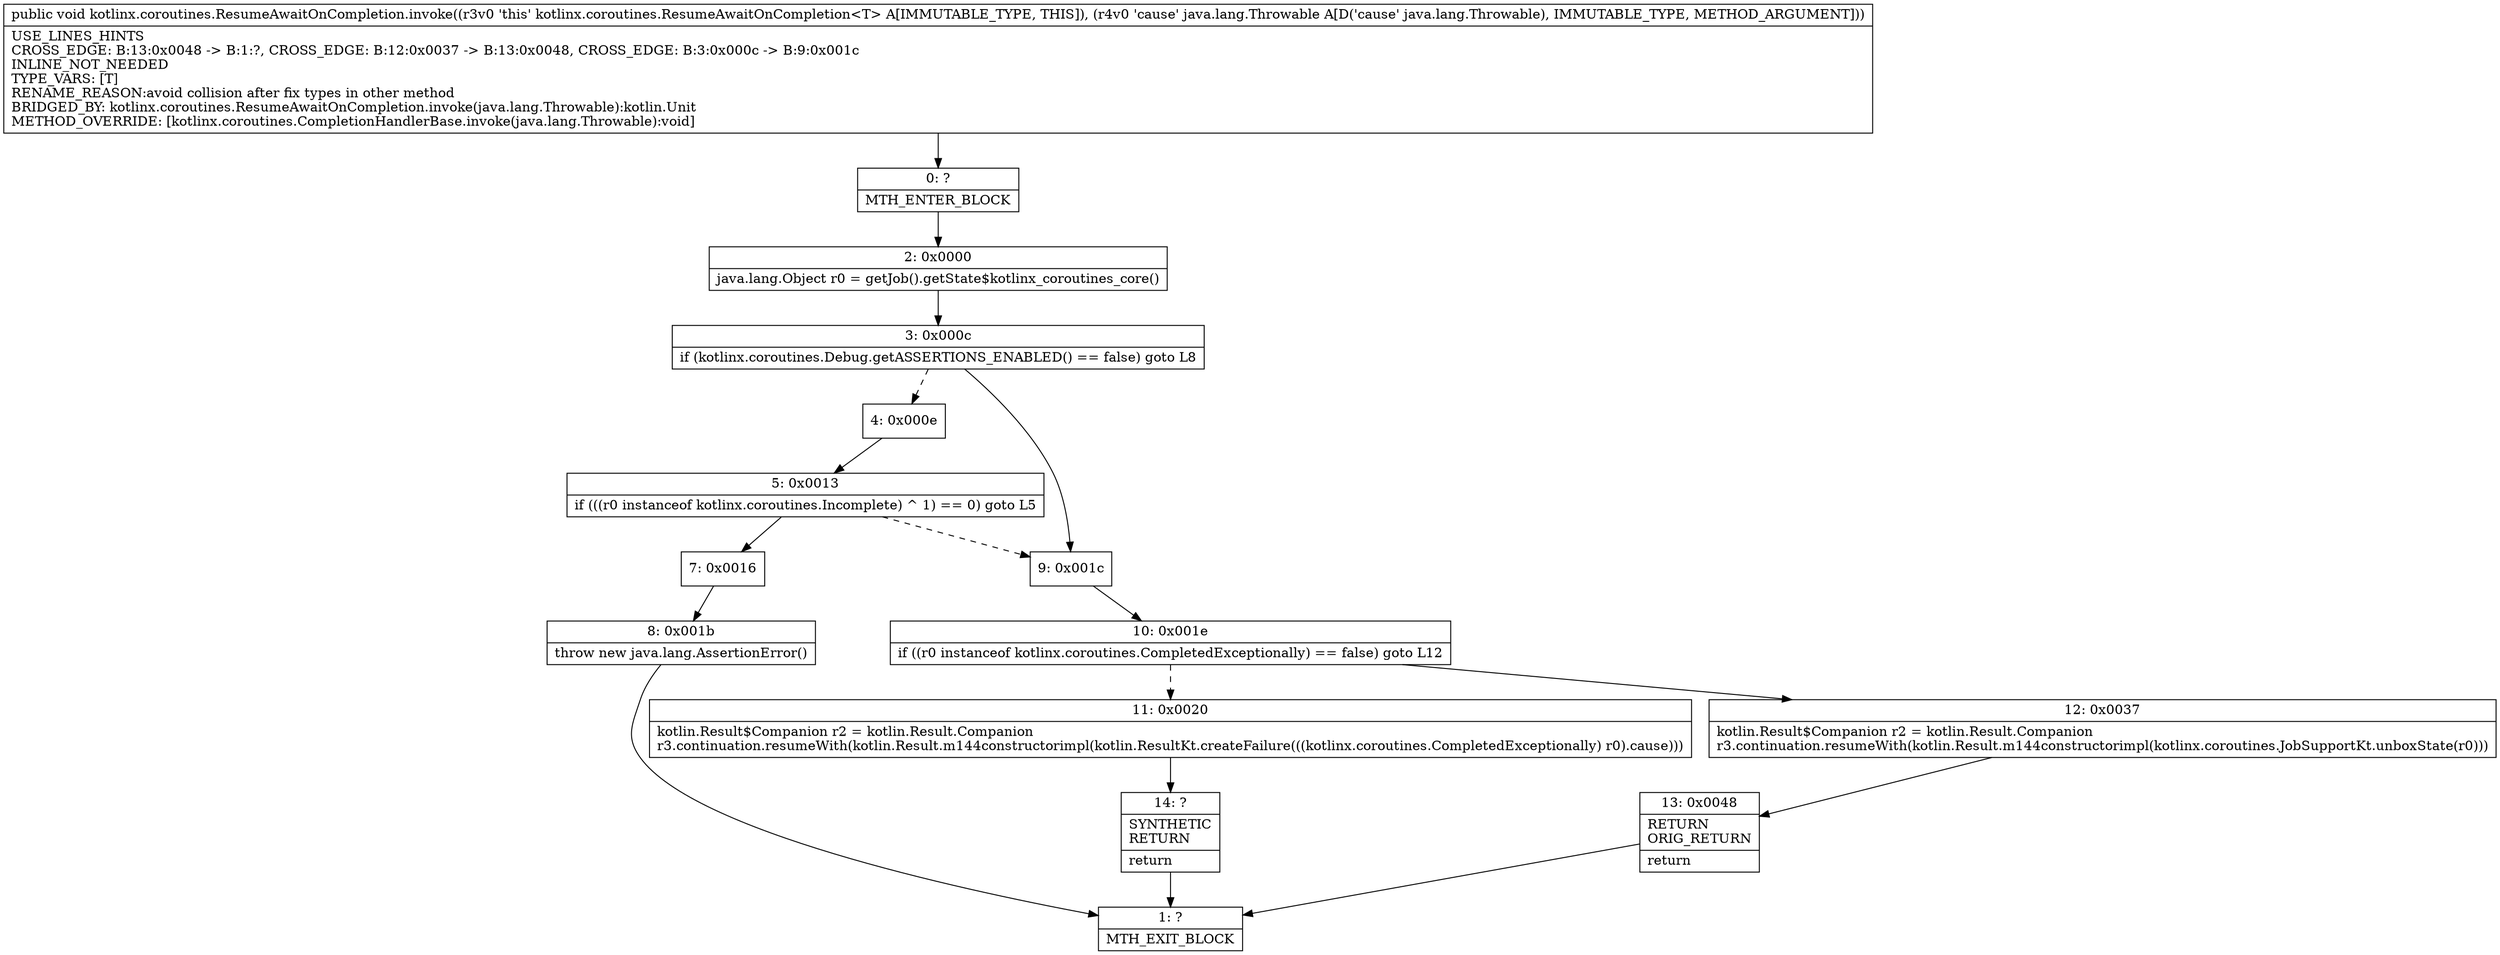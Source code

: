 digraph "CFG forkotlinx.coroutines.ResumeAwaitOnCompletion.invoke(Ljava\/lang\/Throwable;)V" {
Node_0 [shape=record,label="{0\:\ ?|MTH_ENTER_BLOCK\l}"];
Node_2 [shape=record,label="{2\:\ 0x0000|java.lang.Object r0 = getJob().getState$kotlinx_coroutines_core()\l}"];
Node_3 [shape=record,label="{3\:\ 0x000c|if (kotlinx.coroutines.Debug.getASSERTIONS_ENABLED() == false) goto L8\l}"];
Node_4 [shape=record,label="{4\:\ 0x000e}"];
Node_5 [shape=record,label="{5\:\ 0x0013|if (((r0 instanceof kotlinx.coroutines.Incomplete) ^ 1) == 0) goto L5\l}"];
Node_7 [shape=record,label="{7\:\ 0x0016}"];
Node_8 [shape=record,label="{8\:\ 0x001b|throw new java.lang.AssertionError()\l}"];
Node_1 [shape=record,label="{1\:\ ?|MTH_EXIT_BLOCK\l}"];
Node_9 [shape=record,label="{9\:\ 0x001c}"];
Node_10 [shape=record,label="{10\:\ 0x001e|if ((r0 instanceof kotlinx.coroutines.CompletedExceptionally) == false) goto L12\l}"];
Node_11 [shape=record,label="{11\:\ 0x0020|kotlin.Result$Companion r2 = kotlin.Result.Companion\lr3.continuation.resumeWith(kotlin.Result.m144constructorimpl(kotlin.ResultKt.createFailure(((kotlinx.coroutines.CompletedExceptionally) r0).cause)))\l}"];
Node_14 [shape=record,label="{14\:\ ?|SYNTHETIC\lRETURN\l|return\l}"];
Node_12 [shape=record,label="{12\:\ 0x0037|kotlin.Result$Companion r2 = kotlin.Result.Companion\lr3.continuation.resumeWith(kotlin.Result.m144constructorimpl(kotlinx.coroutines.JobSupportKt.unboxState(r0)))\l}"];
Node_13 [shape=record,label="{13\:\ 0x0048|RETURN\lORIG_RETURN\l|return\l}"];
MethodNode[shape=record,label="{public void kotlinx.coroutines.ResumeAwaitOnCompletion.invoke((r3v0 'this' kotlinx.coroutines.ResumeAwaitOnCompletion\<T\> A[IMMUTABLE_TYPE, THIS]), (r4v0 'cause' java.lang.Throwable A[D('cause' java.lang.Throwable), IMMUTABLE_TYPE, METHOD_ARGUMENT]))  | USE_LINES_HINTS\lCROSS_EDGE: B:13:0x0048 \-\> B:1:?, CROSS_EDGE: B:12:0x0037 \-\> B:13:0x0048, CROSS_EDGE: B:3:0x000c \-\> B:9:0x001c\lINLINE_NOT_NEEDED\lTYPE_VARS: [T]\lRENAME_REASON:avoid collision after fix types in other method\lBRIDGED_BY: kotlinx.coroutines.ResumeAwaitOnCompletion.invoke(java.lang.Throwable):kotlin.Unit\lMETHOD_OVERRIDE: [kotlinx.coroutines.CompletionHandlerBase.invoke(java.lang.Throwable):void]\l}"];
MethodNode -> Node_0;Node_0 -> Node_2;
Node_2 -> Node_3;
Node_3 -> Node_4[style=dashed];
Node_3 -> Node_9;
Node_4 -> Node_5;
Node_5 -> Node_7;
Node_5 -> Node_9[style=dashed];
Node_7 -> Node_8;
Node_8 -> Node_1;
Node_9 -> Node_10;
Node_10 -> Node_11[style=dashed];
Node_10 -> Node_12;
Node_11 -> Node_14;
Node_14 -> Node_1;
Node_12 -> Node_13;
Node_13 -> Node_1;
}

